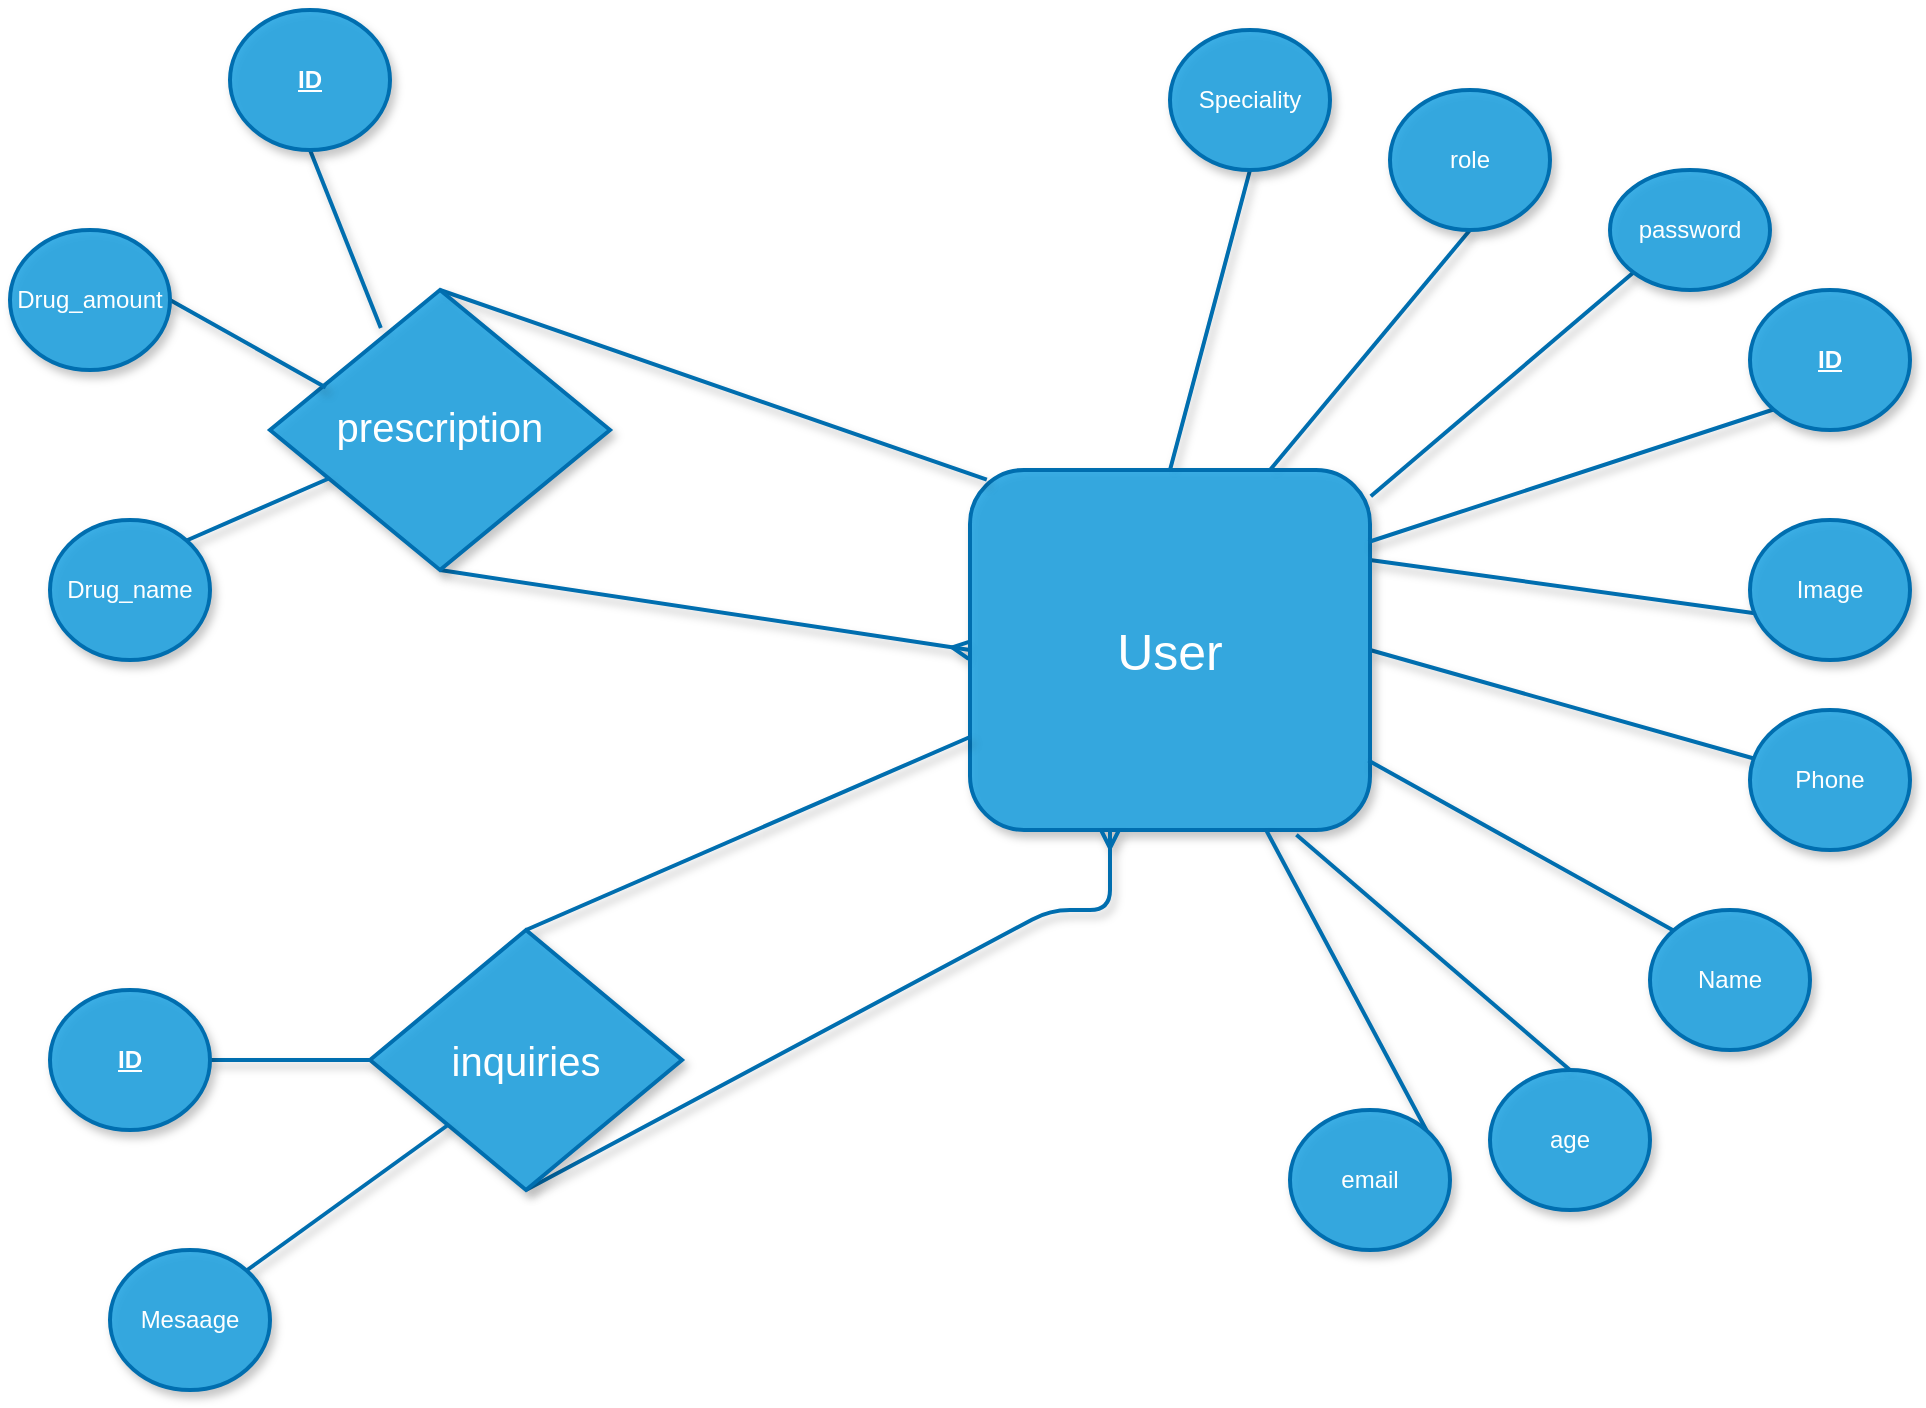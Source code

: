 <mxfile>
    <diagram id="6NduqSinqGKbDcVZwQKX" name="Page-1">
        <mxGraphModel dx="3073" dy="2506" grid="1" gridSize="10" guides="1" tooltips="1" connect="1" arrows="1" fold="1" page="1" pageScale="1" pageWidth="850" pageHeight="1100" math="0" shadow="0">
            <root>
                <mxCell id="0"/>
                <mxCell id="1" parent="0"/>
                <mxCell id="12" style="edgeStyle=none;html=1;exitX=0.5;exitY=0;exitDx=0;exitDy=0;entryX=0.5;entryY=1;entryDx=0;entryDy=0;endArrow=none;endFill=0;fillColor=#1ba1e2;strokeColor=#006EAF;strokeWidth=2;shadow=1;fillOpacity=85;" edge="1" parent="1" source="2" target="6">
                    <mxGeometry relative="1" as="geometry"/>
                </mxCell>
                <mxCell id="14" style="edgeStyle=none;html=1;exitX=0.75;exitY=0;exitDx=0;exitDy=0;entryX=0.5;entryY=1;entryDx=0;entryDy=0;endArrow=none;endFill=0;fillColor=#1ba1e2;strokeColor=#006EAF;strokeWidth=2;shadow=1;fillOpacity=85;" edge="1" parent="1" source="2" target="3">
                    <mxGeometry relative="1" as="geometry"/>
                </mxCell>
                <mxCell id="15" style="edgeStyle=none;html=1;exitX=1;exitY=0.5;exitDx=0;exitDy=0;endArrow=none;endFill=0;fillColor=#1ba1e2;strokeColor=#006EAF;strokeWidth=2;shadow=1;fillOpacity=85;" edge="1" parent="1" source="2" target="9">
                    <mxGeometry relative="1" as="geometry"/>
                </mxCell>
                <mxCell id="16" style="edgeStyle=none;html=1;exitX=1;exitY=0.25;exitDx=0;exitDy=0;entryX=0.03;entryY=0.666;entryDx=0;entryDy=0;entryPerimeter=0;endArrow=none;endFill=0;fillColor=#1ba1e2;strokeColor=#006EAF;strokeWidth=2;shadow=1;fillOpacity=85;" edge="1" parent="1" source="2" target="8">
                    <mxGeometry relative="1" as="geometry"/>
                </mxCell>
                <mxCell id="23" style="edgeStyle=none;html=1;exitX=0;exitY=0.5;exitDx=0;exitDy=0;entryX=0.5;entryY=1;entryDx=0;entryDy=0;endArrow=none;endFill=0;startArrow=ERmany;startFill=0;strokeWidth=2;fillColor=#1ba1e2;strokeColor=#006EAF;shadow=1;fillOpacity=85;" edge="1" parent="1" source="2" target="22">
                    <mxGeometry relative="1" as="geometry"/>
                </mxCell>
                <mxCell id="2" value="&lt;font style=&quot;font-size: 25px;&quot;&gt;User&lt;/font&gt;" style="rounded=1;whiteSpace=wrap;html=1;fillColor=#1ba1e2;fontColor=#ffffff;strokeColor=#006EAF;strokeWidth=2;shadow=1;fillOpacity=85;" vertex="1" parent="1">
                    <mxGeometry x="460" y="140" width="200" height="180" as="geometry"/>
                </mxCell>
                <mxCell id="3" value="role" style="ellipse;whiteSpace=wrap;html=1;fillColor=#1ba1e2;fontColor=#ffffff;strokeColor=#006EAF;strokeWidth=2;shadow=1;fillOpacity=85;" vertex="1" parent="1">
                    <mxGeometry x="670" y="-50" width="80" height="70" as="geometry"/>
                </mxCell>
                <mxCell id="18" style="edgeStyle=none;html=1;exitX=0;exitY=1;exitDx=0;exitDy=0;entryX=0.996;entryY=0.2;entryDx=0;entryDy=0;entryPerimeter=0;endArrow=none;endFill=0;fillColor=#1ba1e2;strokeColor=#006EAF;strokeWidth=2;shadow=1;fillOpacity=85;" edge="1" parent="1" source="4" target="2">
                    <mxGeometry relative="1" as="geometry"/>
                </mxCell>
                <mxCell id="4" value="&lt;b&gt;&lt;u&gt;ID&lt;/u&gt;&lt;/b&gt;" style="ellipse;whiteSpace=wrap;html=1;fillColor=#1ba1e2;fontColor=#ffffff;strokeColor=#006EAF;strokeWidth=2;shadow=1;fillOpacity=85;" vertex="1" parent="1">
                    <mxGeometry x="850" y="50" width="80" height="70" as="geometry"/>
                </mxCell>
                <mxCell id="17" style="edgeStyle=none;html=1;exitX=0;exitY=1;exitDx=0;exitDy=0;entryX=1.002;entryY=0.073;entryDx=0;entryDy=0;entryPerimeter=0;endArrow=none;endFill=0;fillColor=#1ba1e2;strokeColor=#006EAF;strokeWidth=2;shadow=1;fillOpacity=85;" edge="1" parent="1" source="5" target="2">
                    <mxGeometry relative="1" as="geometry"/>
                </mxCell>
                <mxCell id="5" value="password" style="ellipse;whiteSpace=wrap;html=1;fillColor=#1ba1e2;fontColor=#ffffff;strokeColor=#006EAF;strokeWidth=2;shadow=1;fillOpacity=85;" vertex="1" parent="1">
                    <mxGeometry x="780" y="-10" width="80" height="60" as="geometry"/>
                </mxCell>
                <mxCell id="6" value="Speciality" style="ellipse;whiteSpace=wrap;html=1;fillColor=#1ba1e2;fontColor=#ffffff;strokeColor=#006EAF;strokeWidth=2;shadow=1;fillOpacity=85;" vertex="1" parent="1">
                    <mxGeometry x="560" y="-80" width="80" height="70" as="geometry"/>
                </mxCell>
                <mxCell id="19" style="edgeStyle=none;html=1;exitX=0;exitY=0;exitDx=0;exitDy=0;entryX=0.996;entryY=0.807;entryDx=0;entryDy=0;entryPerimeter=0;endArrow=none;endFill=0;fillColor=#1ba1e2;strokeColor=#006EAF;strokeWidth=2;shadow=1;fillOpacity=85;" edge="1" parent="1" source="7" target="2">
                    <mxGeometry relative="1" as="geometry"/>
                </mxCell>
                <mxCell id="7" value="Name" style="ellipse;whiteSpace=wrap;html=1;fillColor=#1ba1e2;fontColor=#ffffff;strokeColor=#006EAF;strokeWidth=2;shadow=1;fillOpacity=85;" vertex="1" parent="1">
                    <mxGeometry x="800" y="360" width="80" height="70" as="geometry"/>
                </mxCell>
                <mxCell id="8" value="Image" style="ellipse;whiteSpace=wrap;html=1;fillColor=#1ba1e2;fontColor=#ffffff;strokeColor=#006EAF;strokeWidth=2;shadow=1;fillOpacity=85;" vertex="1" parent="1">
                    <mxGeometry x="850" y="165" width="80" height="70" as="geometry"/>
                </mxCell>
                <mxCell id="9" value="Phone" style="ellipse;whiteSpace=wrap;html=1;fillColor=#1ba1e2;fontColor=#ffffff;strokeColor=#006EAF;strokeWidth=2;shadow=1;fillOpacity=85;" vertex="1" parent="1">
                    <mxGeometry x="850" y="260" width="80" height="70" as="geometry"/>
                </mxCell>
                <mxCell id="20" style="edgeStyle=none;html=1;exitX=0.5;exitY=0;exitDx=0;exitDy=0;entryX=0.816;entryY=1.013;entryDx=0;entryDy=0;entryPerimeter=0;endArrow=none;endFill=0;fillColor=#1ba1e2;strokeColor=#006EAF;strokeWidth=2;shadow=1;fillOpacity=85;" edge="1" parent="1" source="10" target="2">
                    <mxGeometry relative="1" as="geometry"/>
                </mxCell>
                <mxCell id="10" value="age" style="ellipse;whiteSpace=wrap;html=1;fillColor=#1ba1e2;fontColor=#ffffff;strokeColor=#006EAF;strokeWidth=2;shadow=1;fillOpacity=85;" vertex="1" parent="1">
                    <mxGeometry x="720" y="440" width="80" height="70" as="geometry"/>
                </mxCell>
                <mxCell id="21" style="edgeStyle=none;html=1;exitX=1;exitY=0;exitDx=0;exitDy=0;endArrow=none;endFill=0;fillColor=#1ba1e2;strokeColor=#006EAF;strokeWidth=2;shadow=1;fillOpacity=85;" edge="1" parent="1" source="11" target="2">
                    <mxGeometry relative="1" as="geometry"/>
                </mxCell>
                <mxCell id="11" value="email" style="ellipse;whiteSpace=wrap;html=1;fillColor=#1ba1e2;fontColor=#ffffff;strokeColor=#006EAF;strokeWidth=2;shadow=1;fillOpacity=85;" vertex="1" parent="1">
                    <mxGeometry x="620" y="460" width="80" height="70" as="geometry"/>
                </mxCell>
                <mxCell id="24" style="edgeStyle=none;html=1;exitX=0.5;exitY=0;exitDx=0;exitDy=0;entryX=0.042;entryY=0.027;entryDx=0;entryDy=0;entryPerimeter=0;endArrow=none;endFill=0;startArrow=none;startFill=0;fillColor=#1ba1e2;strokeColor=#006EAF;strokeWidth=2;shadow=1;fillOpacity=85;" edge="1" parent="1" source="22" target="2">
                    <mxGeometry relative="1" as="geometry"/>
                </mxCell>
                <mxCell id="22" value="&lt;p style=&quot;line-height: 100%;&quot;&gt;&lt;font style=&quot;font-size: 20px;&quot;&gt;prescription&lt;/font&gt;&lt;/p&gt;" style="rhombus;whiteSpace=wrap;html=1;fillColor=#1ba1e2;fontColor=#ffffff;strokeColor=#006EAF;strokeWidth=2;shadow=1;fillOpacity=85;" vertex="1" parent="1">
                    <mxGeometry x="110" y="50" width="170" height="140" as="geometry"/>
                </mxCell>
                <mxCell id="29" style="edgeStyle=none;html=1;exitX=0.5;exitY=1;exitDx=0;exitDy=0;entryX=0.35;entryY=1;entryDx=0;entryDy=0;entryPerimeter=0;endArrow=ERmany;endFill=0;fillColor=#1ba1e2;strokeColor=#006EAF;strokeWidth=2;shadow=1;fillOpacity=85;" edge="1" parent="1" source="26" target="2">
                    <mxGeometry relative="1" as="geometry">
                        <Array as="points">
                            <mxPoint x="500" y="360"/>
                            <mxPoint x="530" y="360"/>
                        </Array>
                    </mxGeometry>
                </mxCell>
                <mxCell id="43" style="edgeStyle=none;sketch=0;html=1;exitX=0.5;exitY=0;exitDx=0;exitDy=0;shadow=1;strokeWidth=2;fontSize=25;startArrow=none;startFill=0;endArrow=none;endFill=0;fillColor=#1ba1e2;strokeColor=#006EAF;" edge="1" parent="1" source="26" target="2">
                    <mxGeometry relative="1" as="geometry"/>
                </mxCell>
                <mxCell id="26" value="&lt;font style=&quot;font-size: 20px;&quot;&gt;inquiries&lt;/font&gt;" style="rhombus;whiteSpace=wrap;html=1;fillColor=#1ba1e2;fontColor=#ffffff;strokeColor=#006EAF;strokeWidth=2;shadow=1;fillOpacity=85;" vertex="1" parent="1">
                    <mxGeometry x="160" y="370" width="156" height="130" as="geometry"/>
                </mxCell>
                <mxCell id="42" style="edgeStyle=none;html=1;exitX=0.5;exitY=1;exitDx=0;exitDy=0;entryX=0.326;entryY=0.136;entryDx=0;entryDy=0;entryPerimeter=0;fontSize=25;endArrow=none;endFill=0;fillColor=#1ba1e2;strokeColor=#006EAF;strokeWidth=2;shadow=1;fillOpacity=85;" edge="1" parent="1" source="31" target="22">
                    <mxGeometry relative="1" as="geometry"/>
                </mxCell>
                <mxCell id="31" value="&lt;b&gt;&lt;u&gt;ID&lt;/u&gt;&lt;/b&gt;" style="ellipse;whiteSpace=wrap;html=1;fillColor=#1ba1e2;fontColor=#ffffff;strokeColor=#006EAF;strokeWidth=2;shadow=1;fillOpacity=85;" vertex="1" parent="1">
                    <mxGeometry x="90" y="-90" width="80" height="70" as="geometry"/>
                </mxCell>
                <mxCell id="41" style="edgeStyle=none;html=1;exitX=1;exitY=0.5;exitDx=0;exitDy=0;entryX=0.164;entryY=0.348;entryDx=0;entryDy=0;entryPerimeter=0;fontSize=25;endArrow=none;endFill=0;fillColor=#1ba1e2;strokeColor=#006EAF;strokeWidth=2;shadow=1;fillOpacity=85;" edge="1" parent="1" source="32" target="22">
                    <mxGeometry relative="1" as="geometry"/>
                </mxCell>
                <mxCell id="32" value="Drug_amount" style="ellipse;whiteSpace=wrap;html=1;fillColor=#1ba1e2;fontColor=#ffffff;strokeColor=#006EAF;strokeWidth=2;shadow=1;fillOpacity=85;" vertex="1" parent="1">
                    <mxGeometry x="-20" y="20" width="80" height="70" as="geometry"/>
                </mxCell>
                <mxCell id="40" style="edgeStyle=none;html=1;exitX=1;exitY=0;exitDx=0;exitDy=0;fontSize=25;endArrow=none;endFill=0;fillColor=#1ba1e2;strokeColor=#006EAF;strokeWidth=2;shadow=1;fillOpacity=85;" edge="1" parent="1" source="33" target="22">
                    <mxGeometry relative="1" as="geometry"/>
                </mxCell>
                <mxCell id="33" value="Drug_name" style="ellipse;whiteSpace=wrap;html=1;fillColor=#1ba1e2;fontColor=#ffffff;strokeColor=#006EAF;strokeWidth=2;shadow=1;fillOpacity=85;" vertex="1" parent="1">
                    <mxGeometry y="165" width="80" height="70" as="geometry"/>
                </mxCell>
                <mxCell id="38" style="edgeStyle=none;html=1;exitX=1;exitY=0;exitDx=0;exitDy=0;entryX=0;entryY=1;entryDx=0;entryDy=0;fontSize=25;endArrow=none;endFill=0;fillColor=#1ba1e2;strokeColor=#006EAF;strokeWidth=2;shadow=1;fillOpacity=85;" edge="1" parent="1" source="35" target="26">
                    <mxGeometry relative="1" as="geometry"/>
                </mxCell>
                <mxCell id="35" value="Mesaage" style="ellipse;whiteSpace=wrap;html=1;fillColor=#1ba1e2;fontColor=#ffffff;strokeColor=#006EAF;strokeWidth=2;shadow=1;fillOpacity=85;" vertex="1" parent="1">
                    <mxGeometry x="30" y="530" width="80" height="70" as="geometry"/>
                </mxCell>
                <mxCell id="37" style="edgeStyle=none;html=1;exitX=1;exitY=0.5;exitDx=0;exitDy=0;entryX=0;entryY=0.5;entryDx=0;entryDy=0;fontSize=25;endArrow=none;endFill=0;fillColor=#1ba1e2;strokeColor=#006EAF;strokeWidth=2;shadow=1;fillOpacity=85;" edge="1" parent="1" source="36" target="26">
                    <mxGeometry relative="1" as="geometry"/>
                </mxCell>
                <mxCell id="36" value="&lt;b&gt;&lt;u&gt;ID&lt;/u&gt;&lt;/b&gt;" style="ellipse;whiteSpace=wrap;html=1;fillColor=#1ba1e2;fontColor=#ffffff;strokeColor=#006EAF;strokeWidth=2;shadow=1;fillOpacity=85;" vertex="1" parent="1">
                    <mxGeometry y="400" width="80" height="70" as="geometry"/>
                </mxCell>
            </root>
        </mxGraphModel>
    </diagram>
</mxfile>
